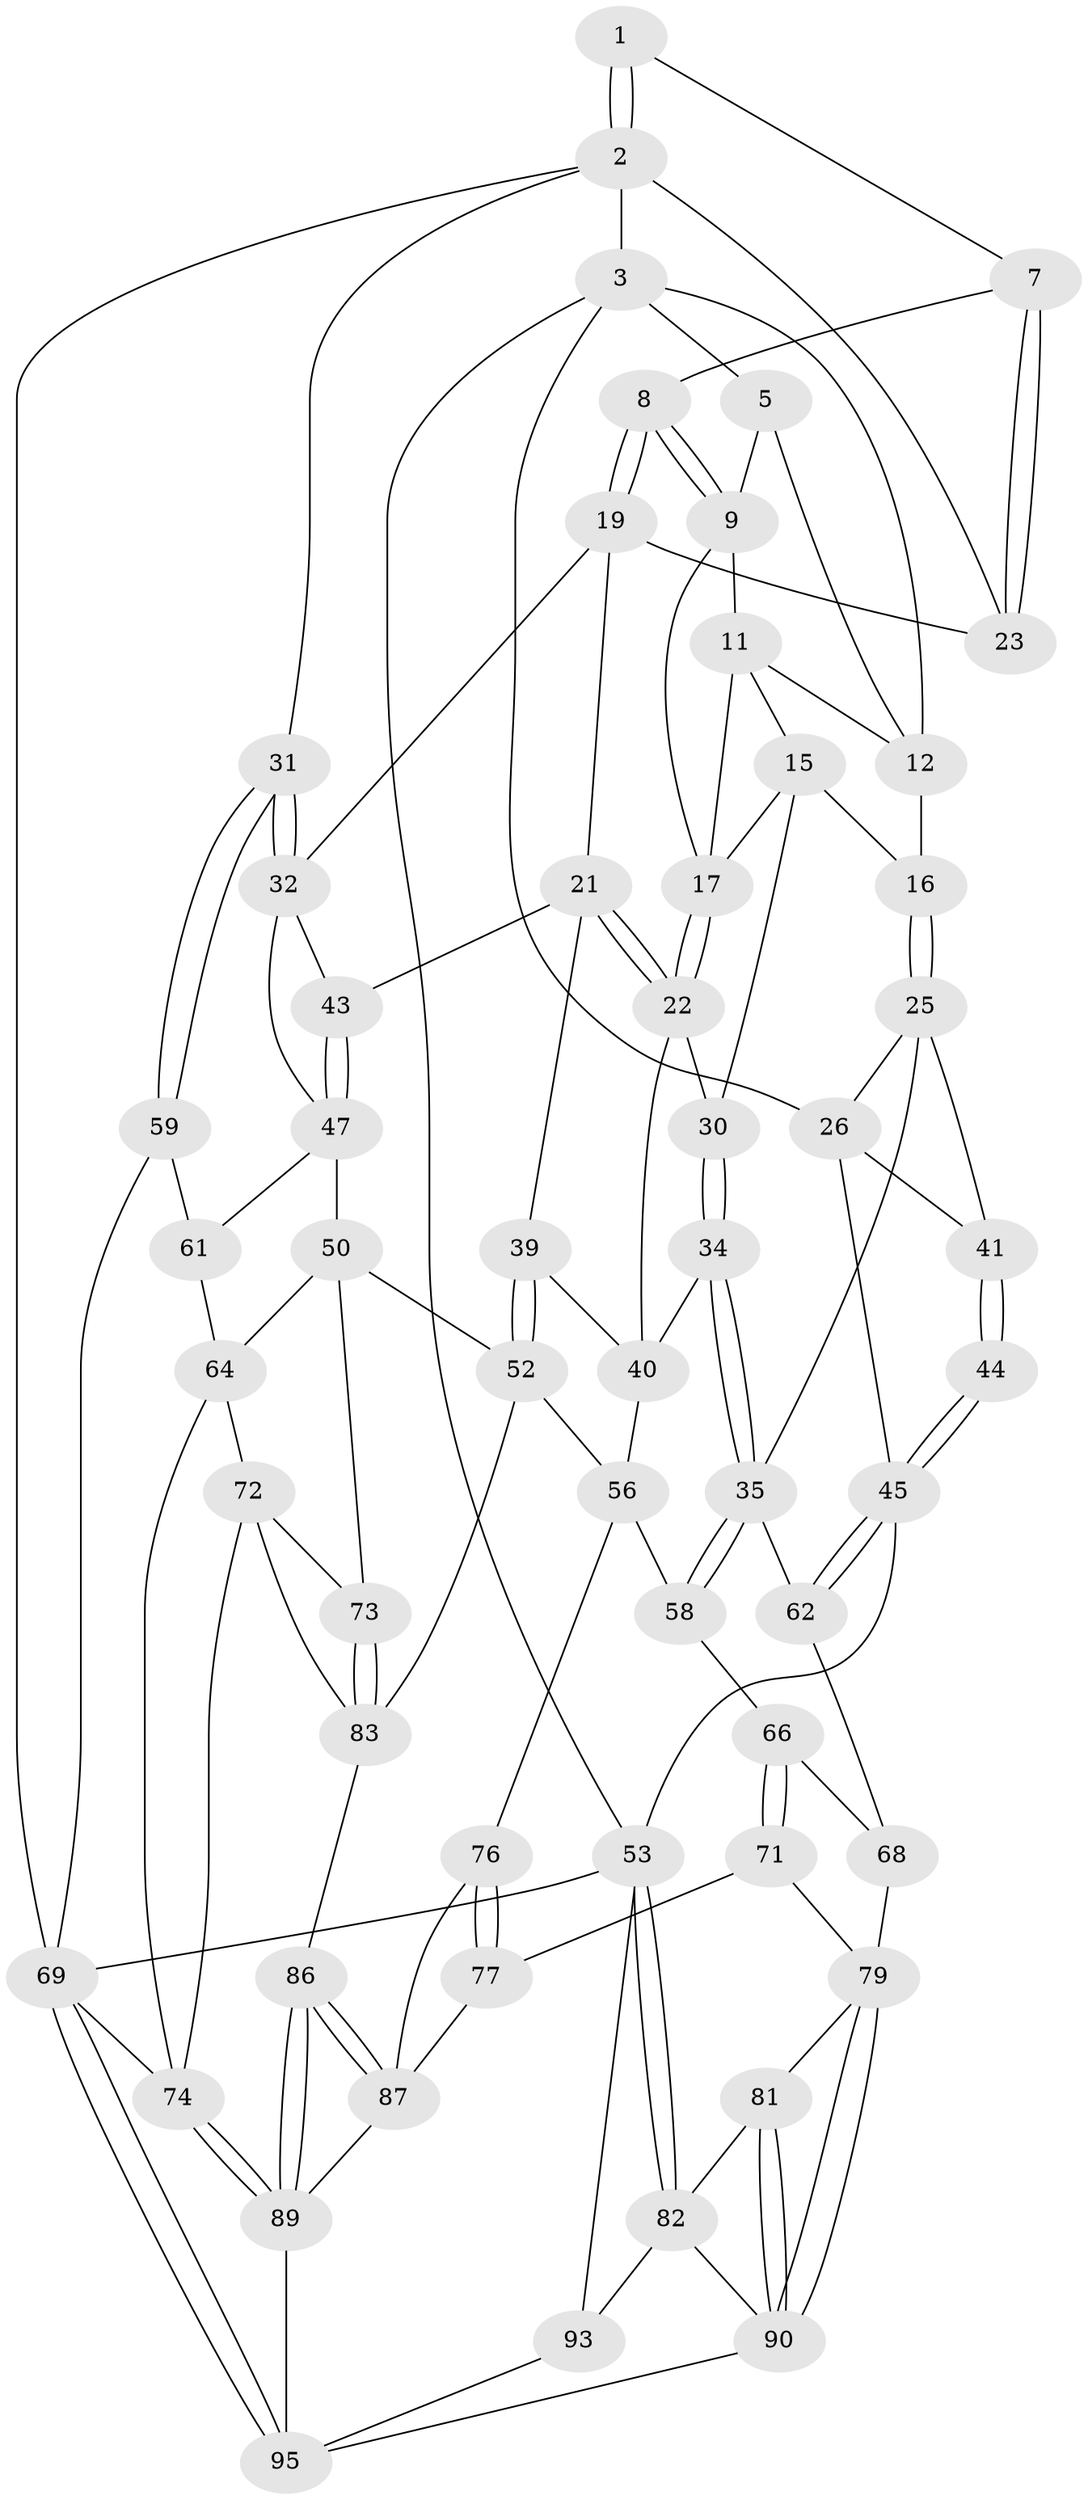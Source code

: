 // Generated by graph-tools (version 1.1) at 2025/24/03/03/25 07:24:36]
// undirected, 58 vertices, 131 edges
graph export_dot {
graph [start="1"]
  node [color=gray90,style=filled];
  1 [pos="+0.7092360564893704+0"];
  2 [pos="+1+0",super="+24"];
  3 [pos="+0+0",super="+4"];
  5 [pos="+0.44003183209809843+0",super="+6"];
  7 [pos="+0.7295842550830867+0.08057304923008794"];
  8 [pos="+0.7282023282214962+0.09318447305098765"];
  9 [pos="+0.5819711617451006+0.1283419199487616",super="+10"];
  11 [pos="+0.4945599548830537+0.12972180275980638",super="+14"];
  12 [pos="+0.47550352121625505+0.09629394321940539",super="+13"];
  15 [pos="+0.3548665678179617+0.22924230908427667",super="+28"];
  16 [pos="+0.3043020714041109+0.20381709522128844"];
  17 [pos="+0.561934829168045+0.23550115503227106",super="+18"];
  19 [pos="+0.7731376489291693+0.19036735146548206",super="+20"];
  21 [pos="+0.646726505529504+0.3323053237230916",super="+38"];
  22 [pos="+0.6247778570530274+0.32888556730526675",super="+29"];
  23 [pos="+1+0.001775451335968345"];
  25 [pos="+0.21105130493338584+0.3182717837427414",super="+37"];
  26 [pos="+0.015117123203696573+0.2976650801879318",super="+27"];
  30 [pos="+0.4373895818468991+0.3774828673743714"];
  31 [pos="+1+0.35149170762613907"];
  32 [pos="+0.9450246488332956+0.35003905798955537",super="+33"];
  34 [pos="+0.395048152117138+0.4735502413757234"];
  35 [pos="+0.2943985229069501+0.5181152444938207",super="+36"];
  39 [pos="+0.6490062218712126+0.5202223987359804"];
  40 [pos="+0.5732209242015756+0.5132375976283091",super="+48"];
  41 [pos="+0.23194073417712807+0.5033679452978197",super="+42"];
  43 [pos="+0.7438377521529725+0.4553551598080047"];
  44 [pos="+0.00020263933300010114+0.5943150804537991"];
  45 [pos="+0+0.6638867741253286",super="+46"];
  47 [pos="+0.8360700000736365+0.5407581268029771",super="+49"];
  50 [pos="+0.7892943719780484+0.6129929012609352",super="+51"];
  52 [pos="+0.698339372136997+0.6360976746862435",super="+55"];
  53 [pos="+0+0.7161892503122986",super="+54"];
  56 [pos="+0.5272828875658329+0.6974505520177904",super="+57"];
  58 [pos="+0.43700667566747065+0.6833831475116452"];
  59 [pos="+1+0.5032129565298573",super="+60"];
  61 [pos="+0.8554437271022665+0.5879329366730776",super="+63"];
  62 [pos="+0.25778756469833586+0.6289100628016084"];
  64 [pos="+0.9330551456306363+0.7200776529582074",super="+65"];
  66 [pos="+0.3972883623994494+0.6935902315578469",super="+67"];
  68 [pos="+0.25850907208092877+0.6429394871174983"];
  69 [pos="+1+1",super="+70"];
  71 [pos="+0.36879878861218063+0.7252394229597483",super="+78"];
  72 [pos="+0.8405390314362333+0.7515935600655176",super="+85"];
  73 [pos="+0.8177865272287602+0.7510505075018239"];
  74 [pos="+1+0.8372306849358252",super="+75"];
  76 [pos="+0.48651405232475353+0.7800944052346345"];
  77 [pos="+0.42450710492881855+0.8528337938976354"];
  79 [pos="+0.34756119655938633+0.8688896212526048",super="+80"];
  81 [pos="+0.06384513555232867+0.809996804331586"];
  82 [pos="+0.03506849642790171+0.8081119670899991",super="+92"];
  83 [pos="+0.7214749872148433+0.8773295508473397",super="+84"];
  86 [pos="+0.7180677050489997+0.8823144104143609"];
  87 [pos="+0.5916167030518158+0.8391936713203506",super="+88"];
  89 [pos="+0.7405760992774161+1",super="+94"];
  90 [pos="+0.2813064966498677+0.951845613828212",super="+91"];
  93 [pos="+0.10637623663903054+1"];
  95 [pos="+0.7038505942726049+1",super="+96"];
  1 -- 2;
  1 -- 2;
  1 -- 7;
  2 -- 3;
  2 -- 69;
  2 -- 31;
  2 -- 23;
  3 -- 26;
  3 -- 12;
  3 -- 5;
  3 -- 53;
  5 -- 12;
  5 -- 9;
  7 -- 8;
  7 -- 23;
  7 -- 23;
  8 -- 9;
  8 -- 9;
  8 -- 19;
  8 -- 19;
  9 -- 11;
  9 -- 17;
  11 -- 12;
  11 -- 17;
  11 -- 15;
  12 -- 16;
  15 -- 16;
  15 -- 17;
  15 -- 30;
  16 -- 25;
  16 -- 25;
  17 -- 22;
  17 -- 22;
  19 -- 23;
  19 -- 32;
  19 -- 21;
  21 -- 22;
  21 -- 22;
  21 -- 43;
  21 -- 39;
  22 -- 40;
  22 -- 30;
  25 -- 26;
  25 -- 35;
  25 -- 41;
  26 -- 45;
  26 -- 41;
  30 -- 34;
  30 -- 34;
  31 -- 32;
  31 -- 32;
  31 -- 59;
  31 -- 59;
  32 -- 47;
  32 -- 43;
  34 -- 35;
  34 -- 35;
  34 -- 40;
  35 -- 58;
  35 -- 58;
  35 -- 62;
  39 -- 40;
  39 -- 52;
  39 -- 52;
  40 -- 56;
  41 -- 44 [weight=2];
  41 -- 44;
  43 -- 47;
  43 -- 47;
  44 -- 45;
  44 -- 45;
  45 -- 62;
  45 -- 62;
  45 -- 53;
  47 -- 50;
  47 -- 61;
  50 -- 64;
  50 -- 73;
  50 -- 52;
  52 -- 56;
  52 -- 83;
  53 -- 82;
  53 -- 82;
  53 -- 93;
  53 -- 69;
  56 -- 58;
  56 -- 76;
  58 -- 66;
  59 -- 61 [weight=2];
  59 -- 69;
  61 -- 64;
  62 -- 68;
  64 -- 72;
  64 -- 74;
  66 -- 71 [weight=2];
  66 -- 71;
  66 -- 68;
  68 -- 79;
  69 -- 95;
  69 -- 95;
  69 -- 74;
  71 -- 77;
  71 -- 79;
  72 -- 73;
  72 -- 83;
  72 -- 74;
  73 -- 83;
  73 -- 83;
  74 -- 89;
  74 -- 89;
  76 -- 77;
  76 -- 77;
  76 -- 87;
  77 -- 87;
  79 -- 90;
  79 -- 90;
  79 -- 81;
  81 -- 82;
  81 -- 90;
  81 -- 90;
  82 -- 93;
  82 -- 90;
  83 -- 86;
  86 -- 87;
  86 -- 87;
  86 -- 89;
  86 -- 89;
  87 -- 89;
  89 -- 95;
  90 -- 95;
  93 -- 95;
}
